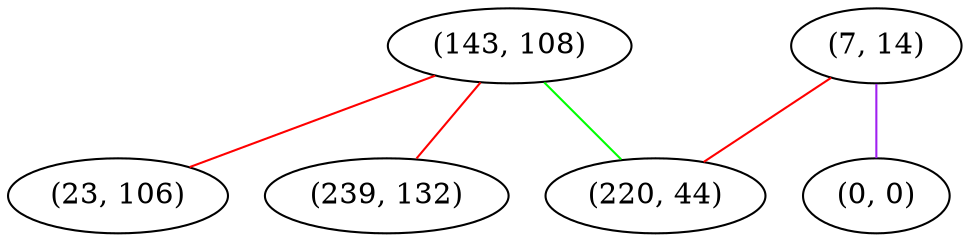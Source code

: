 graph "" {
"(143, 108)";
"(7, 14)";
"(0, 0)";
"(23, 106)";
"(239, 132)";
"(220, 44)";
"(143, 108)" -- "(239, 132)"  [color=red, key=0, weight=1];
"(143, 108)" -- "(220, 44)"  [color=green, key=0, weight=2];
"(143, 108)" -- "(23, 106)"  [color=red, key=0, weight=1];
"(7, 14)" -- "(220, 44)"  [color=red, key=0, weight=1];
"(7, 14)" -- "(0, 0)"  [color=purple, key=0, weight=4];
}
